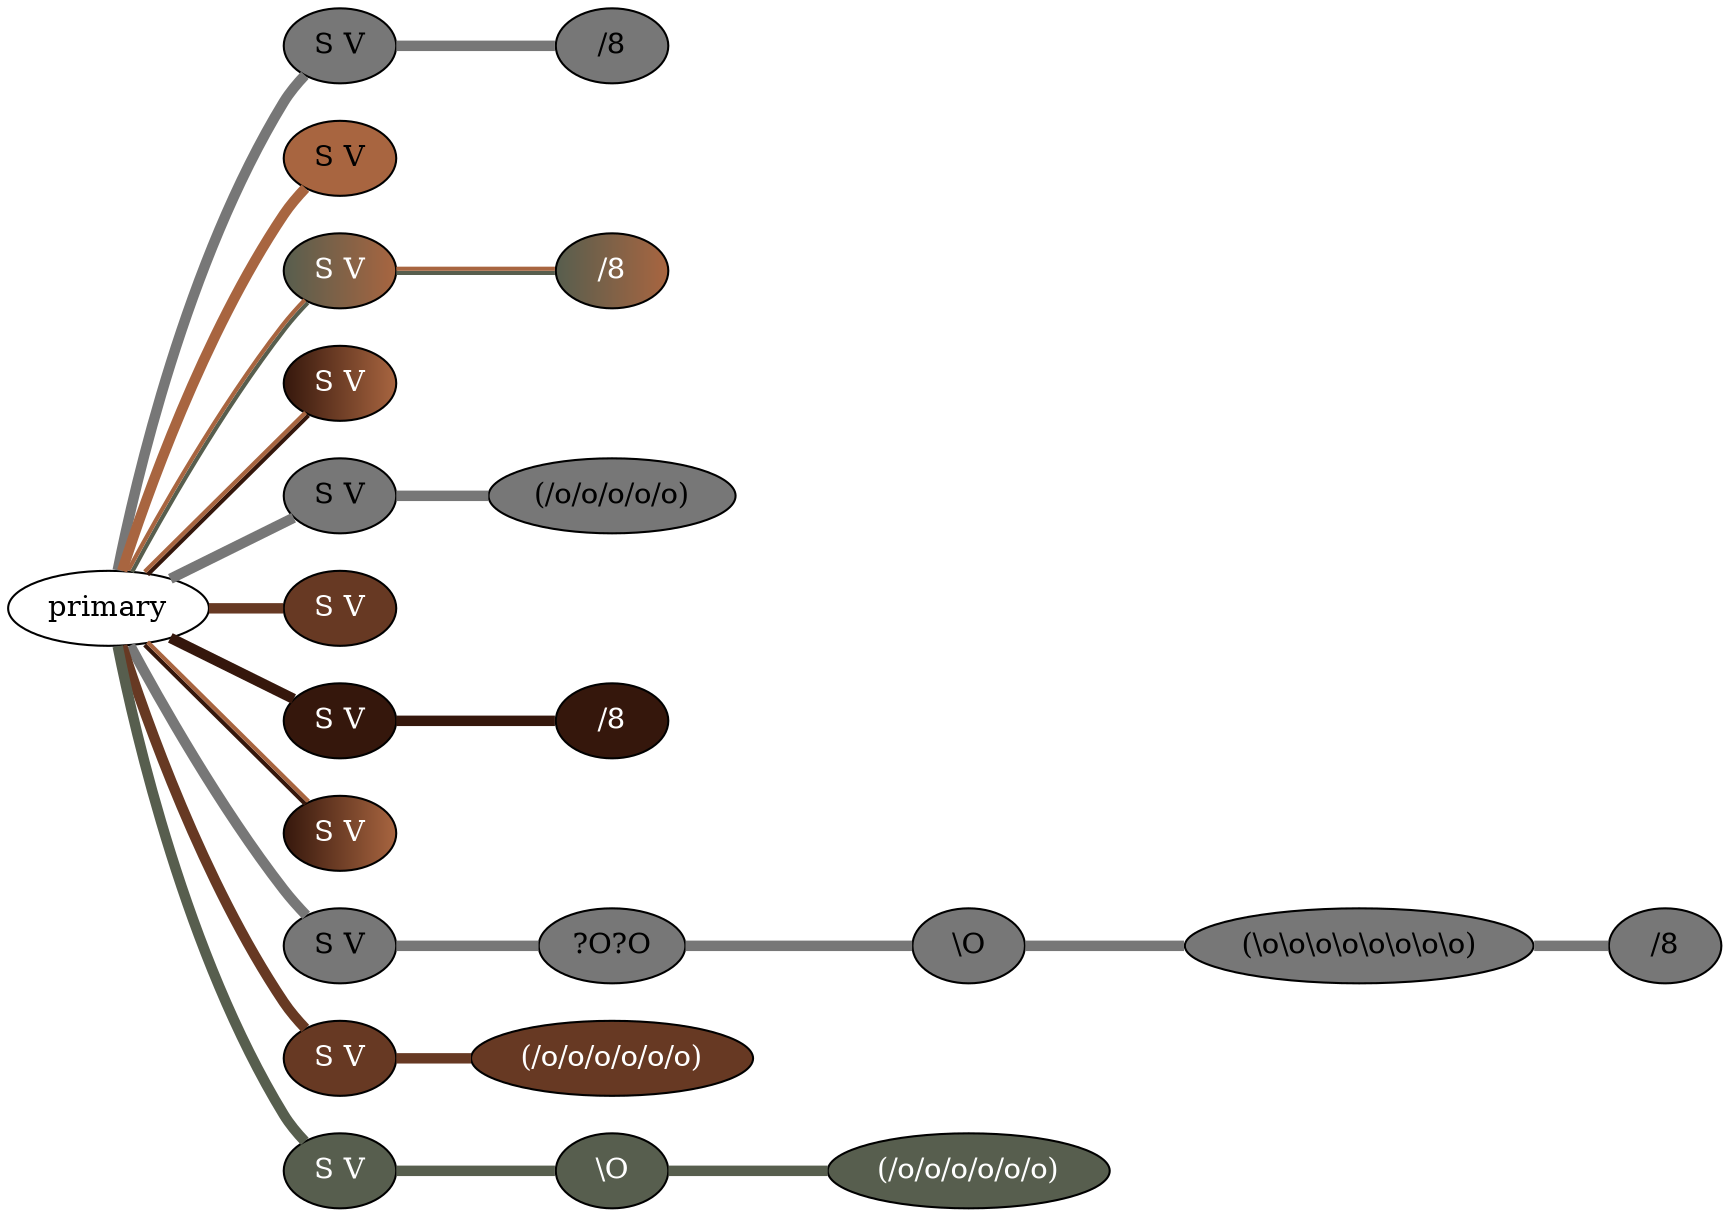 graph {
 graph [rankdir=LR]
"1" [qtype="pendant_node", pendant_colors="#777777", pendant_ply="S", pendant_attach="V", pendant_length="48.0", label="S V", style=filled, fillcolor="#777777", fontcolor="#000000"]
"primary" -- "1" [qtype="pendant_link",penwidth=5,color="#777777"]
"1:0" [qtype="knot_node", knot_value="1", knot_type="E", knot_position="17.5", knot_spin="S", label="/8", style=filled, fillcolor="#777777" , fontcolor="#000000"]
"1" -- "1:0" [qtype="knot_link",penwidth=5,color="#777777"]
"2" [qtype="pendant_node", pendant_colors="#A86540", pendant_ply="S", pendant_attach="V", pendant_length="52.0", label="S V", style=filled, fillcolor="#A86540", fontcolor="#000000"]
"primary" -- "2" [qtype="pendant_link",penwidth=5,color="#A86540"]
"3" [qtype="pendant_node", pendant_colors="#575E4E:#A86540", pendant_ply="S", pendant_attach="V", pendant_length="43.5", label="S V", style=filled, fillcolor="#575E4E:#A86540", fontcolor="#ffffff"]
"primary" -- "3" [qtype="pendant_link",penwidth=2,color="#575E4E:#A86540"]
"3:0" [qtype="knot_node", knot_value="1", knot_type="E", knot_position="17.0", knot_spin="S", label="/8", style=filled, fillcolor="#575E4E:#A86540" , fontcolor="#ffffff"]
"3" -- "3:0" [qtype="knot_link",penwidth=2,color="#575E4E:#A86540"]
"4" [qtype="pendant_node", pendant_colors="#35170C:#A86540", pendant_ply="S", pendant_attach="V", pendant_length="44.0", label="S V", style=filled, fillcolor="#35170C:#A86540", fontcolor="#ffffff"]
"primary" -- "4" [qtype="pendant_link",penwidth=2,color="#35170C:#A86540"]
"5" [qtype="pendant_node", pendant_colors="#777777", pendant_ply="S", pendant_attach="V", pendant_length="47.5", label="S V", style=filled, fillcolor="#777777", fontcolor="#000000"]
"primary" -- "5" [qtype="pendant_link",penwidth=5,color="#777777"]
"5:0" [qtype="knot_node", knot_value="5", knot_type="L", knot_position="18.0", knot_spin="S", label="(/o/o/o/o/o)", style=filled, fillcolor="#777777" , fontcolor="#000000"]
"5" -- "5:0" [qtype="knot_link",penwidth=5,color="#777777"]
"6" [qtype="pendant_node", pendant_colors="#673923", pendant_ply="S", pendant_attach="V", pendant_length="48.0", label="S V", style=filled, fillcolor="#673923", fontcolor="#ffffff"]
"primary" -- "6" [qtype="pendant_link",penwidth=5,color="#673923"]
"7" [qtype="pendant_node", pendant_colors="#35170C", pendant_ply="S", pendant_attach="V", pendant_length="37.0", label="S V", style=filled, fillcolor="#35170C", fontcolor="#ffffff"]
"primary" -- "7" [qtype="pendant_link",penwidth=5,color="#35170C"]
"7:0" [qtype="knot_node", knot_value="1", knot_type="E", knot_position="16.5", knot_spin="S", label="/8", style=filled, fillcolor="#35170C" , fontcolor="#ffffff"]
"7" -- "7:0" [qtype="knot_link",penwidth=5,color="#35170C"]
"8" [qtype="pendant_node", pendant_colors="#35170C:#A86540", pendant_ply="S", pendant_attach="V", pendant_length="3.0", label="S V", style=filled, fillcolor="#35170C:#A86540", fontcolor="#ffffff"]
"primary" -- "8" [qtype="pendant_link",penwidth=2,color="#35170C:#A86540"]
"9" [qtype="pendant_node", pendant_colors="#777777", pendant_ply="S", pendant_attach="V", pendant_length="37.0", label="S V", style=filled, fillcolor="#777777", fontcolor="#000000"]
"primary" -- "9" [qtype="pendant_link",penwidth=5,color="#777777"]
"9:0" [qtype="knot_node", knot_value="2", knot_type="S", knot_position="2.5", knot_spin="SZ", label="?O?O", style=filled, fillcolor="#777777" , fontcolor="#000000"]
"9" -- "9:0" [qtype="knot_link",penwidth=5,color="#777777"]
"9:1" [qtype="knot_node", knot_value="1", knot_type="S", knot_position="8.0", knot_spin="Z", label="\\O", style=filled, fillcolor="#777777" , fontcolor="#000000"]
"9:0" -- "9:1" [qtype="knot_link",penwidth=5,color="#777777"]
"9:2" [qtype="knot_node", knot_value="8", knot_type="L", knot_position="15.5", knot_spin="Z", label="(\\o\\o\\o\\o\\o\\o\\o\\o)", style=filled, fillcolor="#777777" , fontcolor="#000000"]
"9:1" -- "9:2" [qtype="knot_link",penwidth=5,color="#777777"]
"9:3" [qtype="knot_node", knot_value="1", knot_type="E", knot_position="28.0", knot_spin="S", label="/8", style=filled, fillcolor="#777777" , fontcolor="#000000"]
"9:2" -- "9:3" [qtype="knot_link",penwidth=5,color="#777777"]
"10" [qtype="pendant_node", pendant_colors="#673923", pendant_ply="S", pendant_attach="V", pendant_length="44.0", label="S V", style=filled, fillcolor="#673923", fontcolor="#ffffff"]
"primary" -- "10" [qtype="pendant_link",penwidth=5,color="#673923"]
"10:0" [qtype="knot_node", knot_value="6", knot_type="L", knot_position="19.0", knot_spin="S", label="(/o/o/o/o/o/o)", style=filled, fillcolor="#673923" , fontcolor="#ffffff"]
"10" -- "10:0" [qtype="knot_link",penwidth=5,color="#673923"]
"11" [qtype="pendant_node", pendant_colors="#575E4E", pendant_ply="S", pendant_attach="V", pendant_length="33.5", label="S V", style=filled, fillcolor="#575E4E", fontcolor="#ffffff"]
"primary" -- "11" [qtype="pendant_link",penwidth=5,color="#575E4E"]
"11:0" [qtype="knot_node", knot_value="1", knot_type="S", knot_position="7.5", knot_spin="Z", label="\\O", style=filled, fillcolor="#575E4E" , fontcolor="#ffffff"]
"11" -- "11:0" [qtype="knot_link",penwidth=5,color="#575E4E"]
"11:1" [qtype="knot_node", knot_value="6", knot_type="L", knot_position="16.5", knot_spin="S", label="(/o/o/o/o/o/o)", style=filled, fillcolor="#575E4E" , fontcolor="#ffffff"]
"11:0" -- "11:1" [qtype="knot_link",penwidth=5,color="#575E4E"]
}
